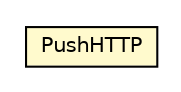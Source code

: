 #!/usr/local/bin/dot
#
# Class diagram 
# Generated by UMLGraph version R5_6-24-gf6e263 (http://www.umlgraph.org/)
#

digraph G {
	edge [fontname="Helvetica",fontsize=10,labelfontname="Helvetica",labelfontsize=10];
	node [fontname="Helvetica",fontsize=10,shape=plaintext];
	nodesep=0.25;
	ranksep=0.5;
	// org.universAAL.ri.api.manager.push.PushHTTP
	c6681995 [label=<<table title="org.universAAL.ri.api.manager.push.PushHTTP" border="0" cellborder="1" cellspacing="0" cellpadding="2" port="p" bgcolor="lemonChiffon" href="./PushHTTP.html">
		<tr><td><table border="0" cellspacing="0" cellpadding="1">
<tr><td align="center" balign="center"> PushHTTP </td></tr>
		</table></td></tr>
		</table>>, URL="./PushHTTP.html", fontname="Helvetica", fontcolor="black", fontsize=10.0];
}

